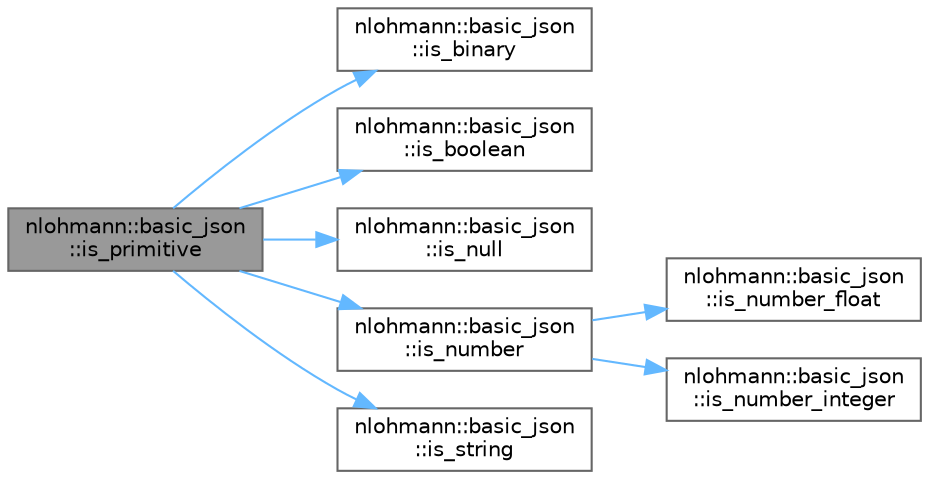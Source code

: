 digraph "nlohmann::basic_json::is_primitive"
{
 // LATEX_PDF_SIZE
  bgcolor="transparent";
  edge [fontname=Helvetica,fontsize=10,labelfontname=Helvetica,labelfontsize=10];
  node [fontname=Helvetica,fontsize=10,shape=box,height=0.2,width=0.4];
  rankdir="LR";
  Node1 [id="Node000001",label="nlohmann::basic_json\l::is_primitive",height=0.2,width=0.4,color="gray40", fillcolor="grey60", style="filled", fontcolor="black",tooltip="return whether type is primitive"];
  Node1 -> Node2 [id="edge15_Node000001_Node000002",color="steelblue1",style="solid",tooltip=" "];
  Node2 [id="Node000002",label="nlohmann::basic_json\l::is_binary",height=0.2,width=0.4,color="grey40", fillcolor="white", style="filled",URL="$classnlohmann_1_1basic__json.html#a9576224f7b3ff812a308e7c1e784ea80",tooltip="return whether value is a binary array"];
  Node1 -> Node3 [id="edge16_Node000001_Node000003",color="steelblue1",style="solid",tooltip=" "];
  Node3 [id="Node000003",label="nlohmann::basic_json\l::is_boolean",height=0.2,width=0.4,color="grey40", fillcolor="white", style="filled",URL="$classnlohmann_1_1basic__json.html#a911b11e855e685fa59ea1d111490b36b",tooltip="return whether value is a boolean"];
  Node1 -> Node4 [id="edge17_Node000001_Node000004",color="steelblue1",style="solid",tooltip=" "];
  Node4 [id="Node000004",label="nlohmann::basic_json\l::is_null",height=0.2,width=0.4,color="grey40", fillcolor="white", style="filled",URL="$classnlohmann_1_1basic__json.html#aedc7afad96292b5ab61a2e0ad3067f5f",tooltip="return whether value is null"];
  Node1 -> Node5 [id="edge18_Node000001_Node000005",color="steelblue1",style="solid",tooltip=" "];
  Node5 [id="Node000005",label="nlohmann::basic_json\l::is_number",height=0.2,width=0.4,color="grey40", fillcolor="white", style="filled",URL="$classnlohmann_1_1basic__json.html#abd47ac8eba63833152795280f75b5851",tooltip="return whether value is a number"];
  Node5 -> Node6 [id="edge19_Node000005_Node000006",color="steelblue1",style="solid",tooltip=" "];
  Node6 [id="Node000006",label="nlohmann::basic_json\l::is_number_float",height=0.2,width=0.4,color="grey40", fillcolor="white", style="filled",URL="$classnlohmann_1_1basic__json.html#a116cdb9300b56519fc9cf756609296cb",tooltip="return whether value is a floating-point number"];
  Node5 -> Node7 [id="edge20_Node000005_Node000007",color="steelblue1",style="solid",tooltip=" "];
  Node7 [id="Node000007",label="nlohmann::basic_json\l::is_number_integer",height=0.2,width=0.4,color="grey40", fillcolor="white", style="filled",URL="$classnlohmann_1_1basic__json.html#ac4b4acf2c0ad075c0dc125a65c102362",tooltip="return whether value is an integer number"];
  Node1 -> Node8 [id="edge21_Node000001_Node000008",color="steelblue1",style="solid",tooltip=" "];
  Node8 [id="Node000008",label="nlohmann::basic_json\l::is_string",height=0.2,width=0.4,color="grey40", fillcolor="white", style="filled",URL="$classnlohmann_1_1basic__json.html#ab303d17366c26fca12242c7f8def1bb7",tooltip="return whether value is a string"];
}
